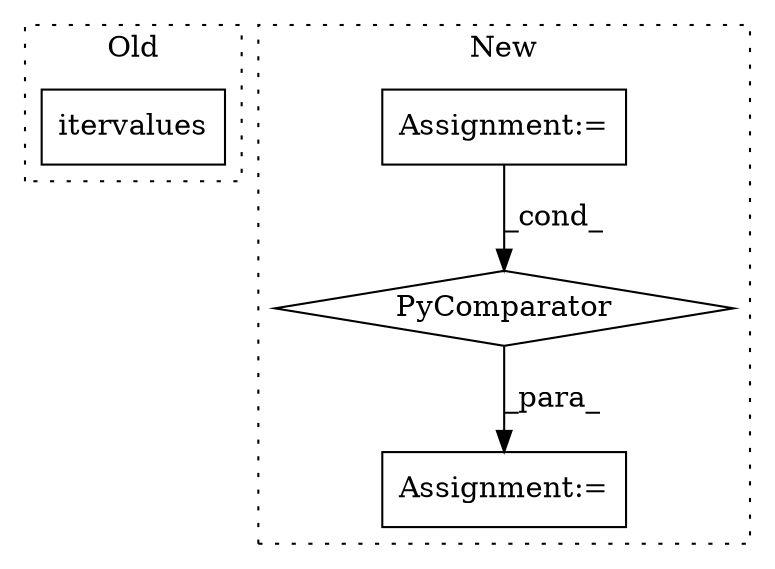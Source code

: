 digraph G {
subgraph cluster0 {
1 [label="itervalues" a="32" s="3699" l="12" shape="box"];
label = "Old";
style="dotted";
}
subgraph cluster1 {
2 [label="PyComparator" a="113" s="3874" l="48" shape="diamond"];
3 [label="Assignment:=" a="7" s="3204" l="8" shape="box"];
4 [label="Assignment:=" a="7" s="3931,4007" l="53,2" shape="box"];
label = "New";
style="dotted";
}
2 -> 4 [label="_para_"];
3 -> 2 [label="_cond_"];
}